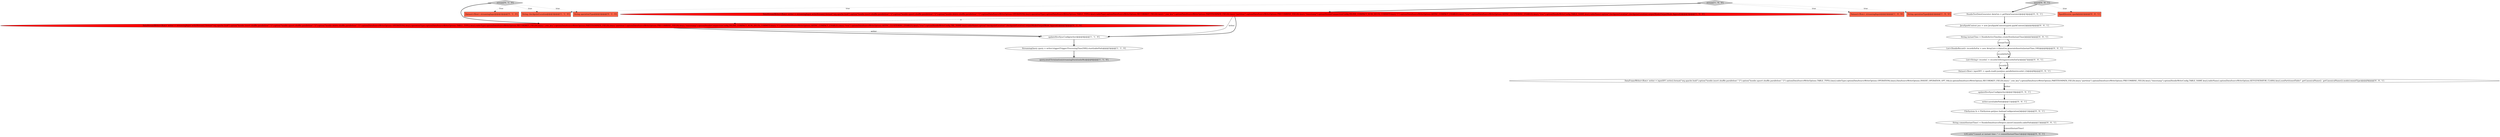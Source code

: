 digraph {
6 [style = filled, label = "String checkpointLocation@@@2@@@['1', '1', '0']", fillcolor = tomato, shape = box image = "AAA0AAABBB1BBB"];
14 [style = filled, label = "insert['0', '0', '1']", fillcolor = lightgray, shape = diamond image = "AAA0AAABBB3BBB"];
24 [style = filled, label = "DataFrameWriter<Row> writer = inputDF1.write().format(\"org.apache.hudi\").option(\"hoodie.insert.shuffle.parallelism\",\"2\").option(\"hoodie.upsert.shuffle.parallelism\",\"2\").option(DataSourceWriteOptions.TABLE_TYPE().key(),tableType).option(DataSourceWriteOptions.OPERATION().key(),DataSourceWriteOptions.INSERT_OPERATION_OPT_VAL()).option(DataSourceWriteOptions.RECORDKEY_FIELD().key(),\"_row_key\").option(DataSourceWriteOptions.PARTITIONPATH_FIELD().key(),\"partition\").option(DataSourceWriteOptions.PRECOMBINE_FIELD().key(),\"timestamp\").option(HoodieWriteConfig.TABLE_NAME.key(),tableName).option(DataSourceWriteOptions.KEYGENERATOR_CLASS().key(),nonPartitionedTable? .getCanonicalName(): .getCanonicalName()).mode(commitType)@@@9@@@['0', '0', '1']", fillcolor = white, shape = ellipse image = "AAA0AAABBB3BBB"];
4 [style = filled, label = "Dataset<Row> streamingInput@@@2@@@['1', '0', '0']", fillcolor = tomato, shape = box image = "AAA0AAABBB1BBB"];
19 [style = filled, label = "writer.save(tablePath)@@@11@@@['0', '0', '1']", fillcolor = white, shape = ellipse image = "AAA0AAABBB3BBB"];
11 [style = filled, label = "Dataset<Row> streamingInput@@@2@@@['0', '1', '0']", fillcolor = tomato, shape = box image = "AAA0AAABBB2BBB"];
22 [style = filled, label = "List<HoodieRecord> recordsSoFar = new ArrayList<>(dataGen.generateInserts(instantTime,100))@@@6@@@['0', '0', '1']", fillcolor = white, shape = ellipse image = "AAA0AAABBB3BBB"];
15 [style = filled, label = "JavaSparkContext jssc = new JavaSparkContext(spark.sparkContext())@@@4@@@['0', '0', '1']", fillcolor = white, shape = ellipse image = "AAA0AAABBB3BBB"];
18 [style = filled, label = "FileSystem fs = FileSystem.get(jssc.hadoopConfiguration())@@@12@@@['0', '0', '1']", fillcolor = white, shape = ellipse image = "AAA0AAABBB3BBB"];
8 [style = filled, label = "String operationType@@@2@@@['0', '1', '0']", fillcolor = tomato, shape = box image = "AAA0AAABBB2BBB"];
17 [style = filled, label = "List<String> records1 = recordsToStrings(recordsSoFar)@@@7@@@['0', '0', '1']", fillcolor = white, shape = ellipse image = "AAA0AAABBB3BBB"];
10 [style = filled, label = "stream['0', '1', '0']", fillcolor = lightgray, shape = diamond image = "AAA0AAABBB2BBB"];
13 [style = filled, label = "String instantTime = HoodieActiveTimeline.createNewInstantTime()@@@5@@@['0', '0', '1']", fillcolor = white, shape = ellipse image = "AAA0AAABBB3BBB"];
7 [style = filled, label = "DataStreamWriter<Row> writer = streamingInput.writeStream().format(\"org.apache.hudi\").option(\"hoodie.insert.shuffle.parallelism\",\"2\").option(\"hoodie.upsert.shuffle.parallelism\",\"2\").option(\"hoodie.delete.shuffle.parallelism\",\"2\").option(DataSourceWriteOptions.OPERATION().key(),operationType).option(DataSourceWriteOptions.TABLE_TYPE().key(),tableType).option(DataSourceWriteOptions.RECORDKEY_FIELD().key(),\"_row_key\").option(DataSourceWriteOptions.PARTITIONPATH_FIELD().key(),\"partition\").option(DataSourceWriteOptions.PRECOMBINE_FIELD().key(),\"timestamp\").option(HoodieCompactionConfig.INLINE_COMPACT_NUM_DELTA_COMMITS.key(),\"1\").option(DataSourceWriteOptions.ASYNC_COMPACT_ENABLE().key(),\"true\").option(DataSourceWriteOptions.ASYNC_CLUSTERING_ENABLE().key(),\"true\").option(HoodieWriteConfig.TABLE_NAME.key(),tableName).option(\"checkpointLocation\",checkpointLocation).outputMode(OutputMode.Append())@@@3@@@['1', '0', '0']", fillcolor = red, shape = ellipse image = "AAA1AAABBB1BBB"];
9 [style = filled, label = "DataStreamWriter<Row> writer = streamingInput.writeStream().format(\"org.apache.hudi\").option(\"hoodie.insert.shuffle.parallelism\",\"2\").option(\"hoodie.upsert.shuffle.parallelism\",\"2\").option(\"hoodie.delete.shuffle.parallelism\",\"2\").option(DataSourceWriteOptions.OPERATION().key(),operationType).option(DataSourceWriteOptions.TABLE_TYPE().key(),tableType).option(DataSourceWriteOptions.RECORDKEY_FIELD().key(),\"_row_key\").option(DataSourceWriteOptions.PARTITIONPATH_FIELD().key(),\"partition\").option(DataSourceWriteOptions.PRECOMBINE_FIELD().key(),\"timestamp\").option(HoodieCompactionConfig.INLINE_COMPACT_NUM_DELTA_COMMITS.key(),\"1\").option(DataSourceWriteOptions.ASYNC_COMPACT_ENABLE().key(),\"true\").option(DataSourceWriteOptions.ASYNC_CLUSTERING_ENABLE().key(),\"true\").option(HoodieWriteConfig.TBL_NAME.key(),tableName).option(\"checkpointLocation\",checkpointLocation).outputMode(OutputMode.Append())@@@3@@@['0', '1', '0']", fillcolor = red, shape = ellipse image = "AAA1AAABBB2BBB"];
0 [style = filled, label = "String operationType@@@2@@@['1', '0', '0']", fillcolor = tomato, shape = box image = "AAA0AAABBB1BBB"];
21 [style = filled, label = "HoodieTestDataGenerator dataGen = getDataGenerate()@@@3@@@['0', '0', '1']", fillcolor = white, shape = ellipse image = "AAA0AAABBB3BBB"];
5 [style = filled, label = "query.awaitTermination(streamingDurationInMs)@@@6@@@['1', '1', '0']", fillcolor = lightgray, shape = ellipse image = "AAA0AAABBB1BBB"];
2 [style = filled, label = "stream['1', '0', '0']", fillcolor = lightgray, shape = diamond image = "AAA0AAABBB1BBB"];
1 [style = filled, label = "StreamingQuery query = writer.trigger(Trigger.ProcessingTime(500)).start(tablePath)@@@5@@@['1', '1', '0']", fillcolor = white, shape = ellipse image = "AAA0AAABBB1BBB"];
20 [style = filled, label = "updateHiveSyncConfig(writer)@@@10@@@['0', '0', '1']", fillcolor = white, shape = ellipse image = "AAA0AAABBB3BBB"];
16 [style = filled, label = "Dataset<Row> inputDF1 = spark.read().json(jssc.parallelize(records1,2))@@@8@@@['0', '0', '1']", fillcolor = white, shape = ellipse image = "AAA0AAABBB3BBB"];
12 [style = filled, label = "SparkSession spark@@@2@@@['0', '0', '1']", fillcolor = tomato, shape = box image = "AAA0AAABBB3BBB"];
25 [style = filled, label = "LOG.info(\"Commit at instant time :\" + commitInstantTime1)@@@14@@@['0', '0', '1']", fillcolor = lightgray, shape = ellipse image = "AAA0AAABBB3BBB"];
3 [style = filled, label = "updateHiveSyncConfig(writer)@@@4@@@['1', '1', '0']", fillcolor = white, shape = ellipse image = "AAA0AAABBB1BBB"];
23 [style = filled, label = "String commitInstantTime1 = HoodieDataSourceHelpers.latestCommit(fs,tablePath)@@@13@@@['0', '0', '1']", fillcolor = white, shape = ellipse image = "AAA0AAABBB3BBB"];
1->5 [style = bold, label=""];
10->8 [style = dotted, label="true"];
23->25 [style = bold, label=""];
10->6 [style = dotted, label="true"];
15->13 [style = bold, label=""];
19->18 [style = bold, label=""];
2->0 [style = dotted, label="true"];
18->23 [style = bold, label=""];
3->1 [style = bold, label=""];
14->12 [style = dotted, label="true"];
21->15 [style = bold, label=""];
16->24 [style = bold, label=""];
18->23 [style = solid, label="fs"];
13->22 [style = solid, label="instantTime"];
7->3 [style = bold, label=""];
9->3 [style = solid, label="writer"];
24->20 [style = bold, label=""];
7->3 [style = solid, label="writer"];
10->11 [style = dotted, label="true"];
2->6 [style = dotted, label="true"];
7->9 [style = dashed, label="0"];
17->16 [style = solid, label="records1"];
24->20 [style = solid, label="writer"];
2->4 [style = dotted, label="true"];
22->17 [style = solid, label="recordsSoFar"];
22->17 [style = bold, label=""];
9->3 [style = bold, label=""];
10->9 [style = bold, label=""];
13->22 [style = bold, label=""];
2->7 [style = bold, label=""];
20->19 [style = bold, label=""];
23->25 [style = solid, label="commitInstantTime1"];
14->21 [style = bold, label=""];
17->16 [style = bold, label=""];
}
